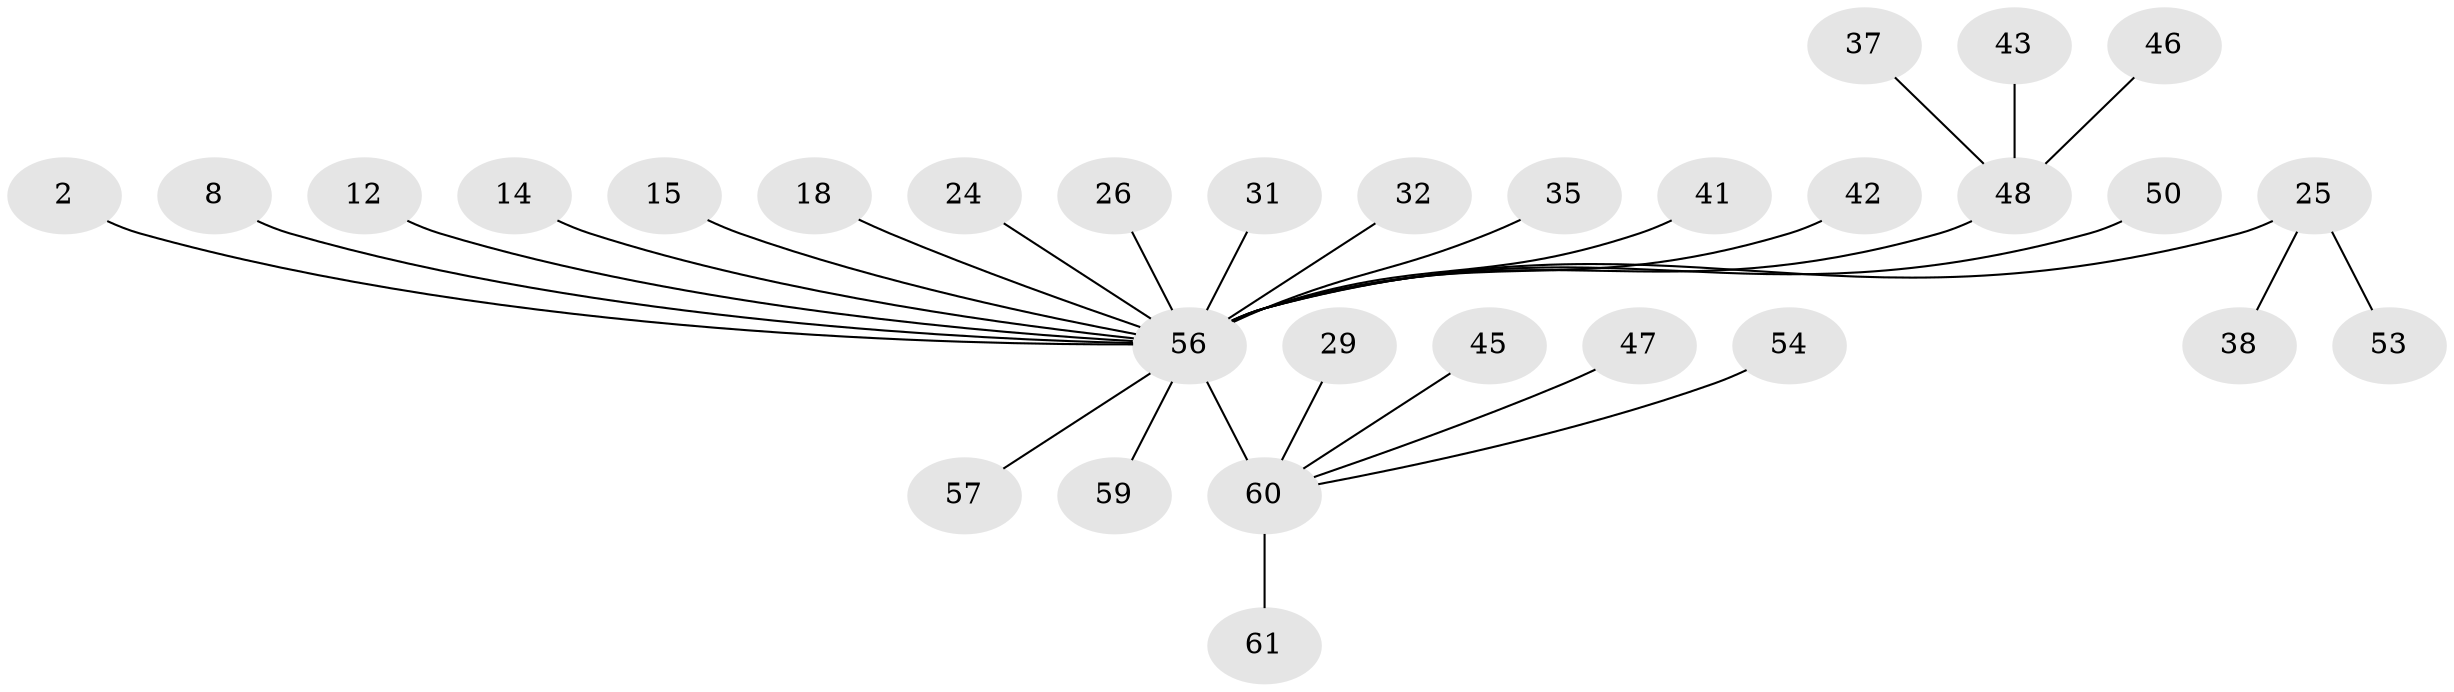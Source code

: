// original degree distribution, {32: 0.01639344262295082, 1: 0.5081967213114754, 4: 0.13114754098360656, 2: 0.16393442622950818, 8: 0.01639344262295082, 3: 0.09836065573770492, 5: 0.04918032786885246, 6: 0.01639344262295082}
// Generated by graph-tools (version 1.1) at 2025/50/03/04/25 21:50:51]
// undirected, 30 vertices, 29 edges
graph export_dot {
graph [start="1"]
  node [color=gray90,style=filled];
  2;
  8;
  12 [super="+7"];
  14;
  15;
  18;
  24 [super="+21"];
  25 [super="+16"];
  26;
  29;
  31;
  32;
  35;
  37;
  38;
  41;
  42;
  43;
  45 [super="+39"];
  46;
  47 [super="+44"];
  48 [super="+11"];
  50;
  53;
  54;
  56 [super="+27+28+55+1"];
  57;
  59;
  60 [super="+19+17+58+23+52"];
  61 [super="+49"];
  2 -- 56;
  8 -- 56;
  12 -- 56 [weight=4];
  14 -- 56;
  15 -- 56;
  18 -- 56;
  24 -- 56 [weight=2];
  25 -- 53;
  25 -- 38;
  25 -- 56 [weight=3];
  26 -- 56;
  29 -- 60;
  31 -- 56;
  32 -- 56;
  35 -- 56;
  37 -- 48;
  41 -- 56;
  42 -- 56;
  43 -- 48;
  45 -- 60;
  46 -- 48;
  47 -- 60;
  48 -- 56 [weight=3];
  50 -- 56;
  54 -- 60;
  56 -- 57;
  56 -- 59;
  56 -- 60 [weight=6];
  60 -- 61;
}
